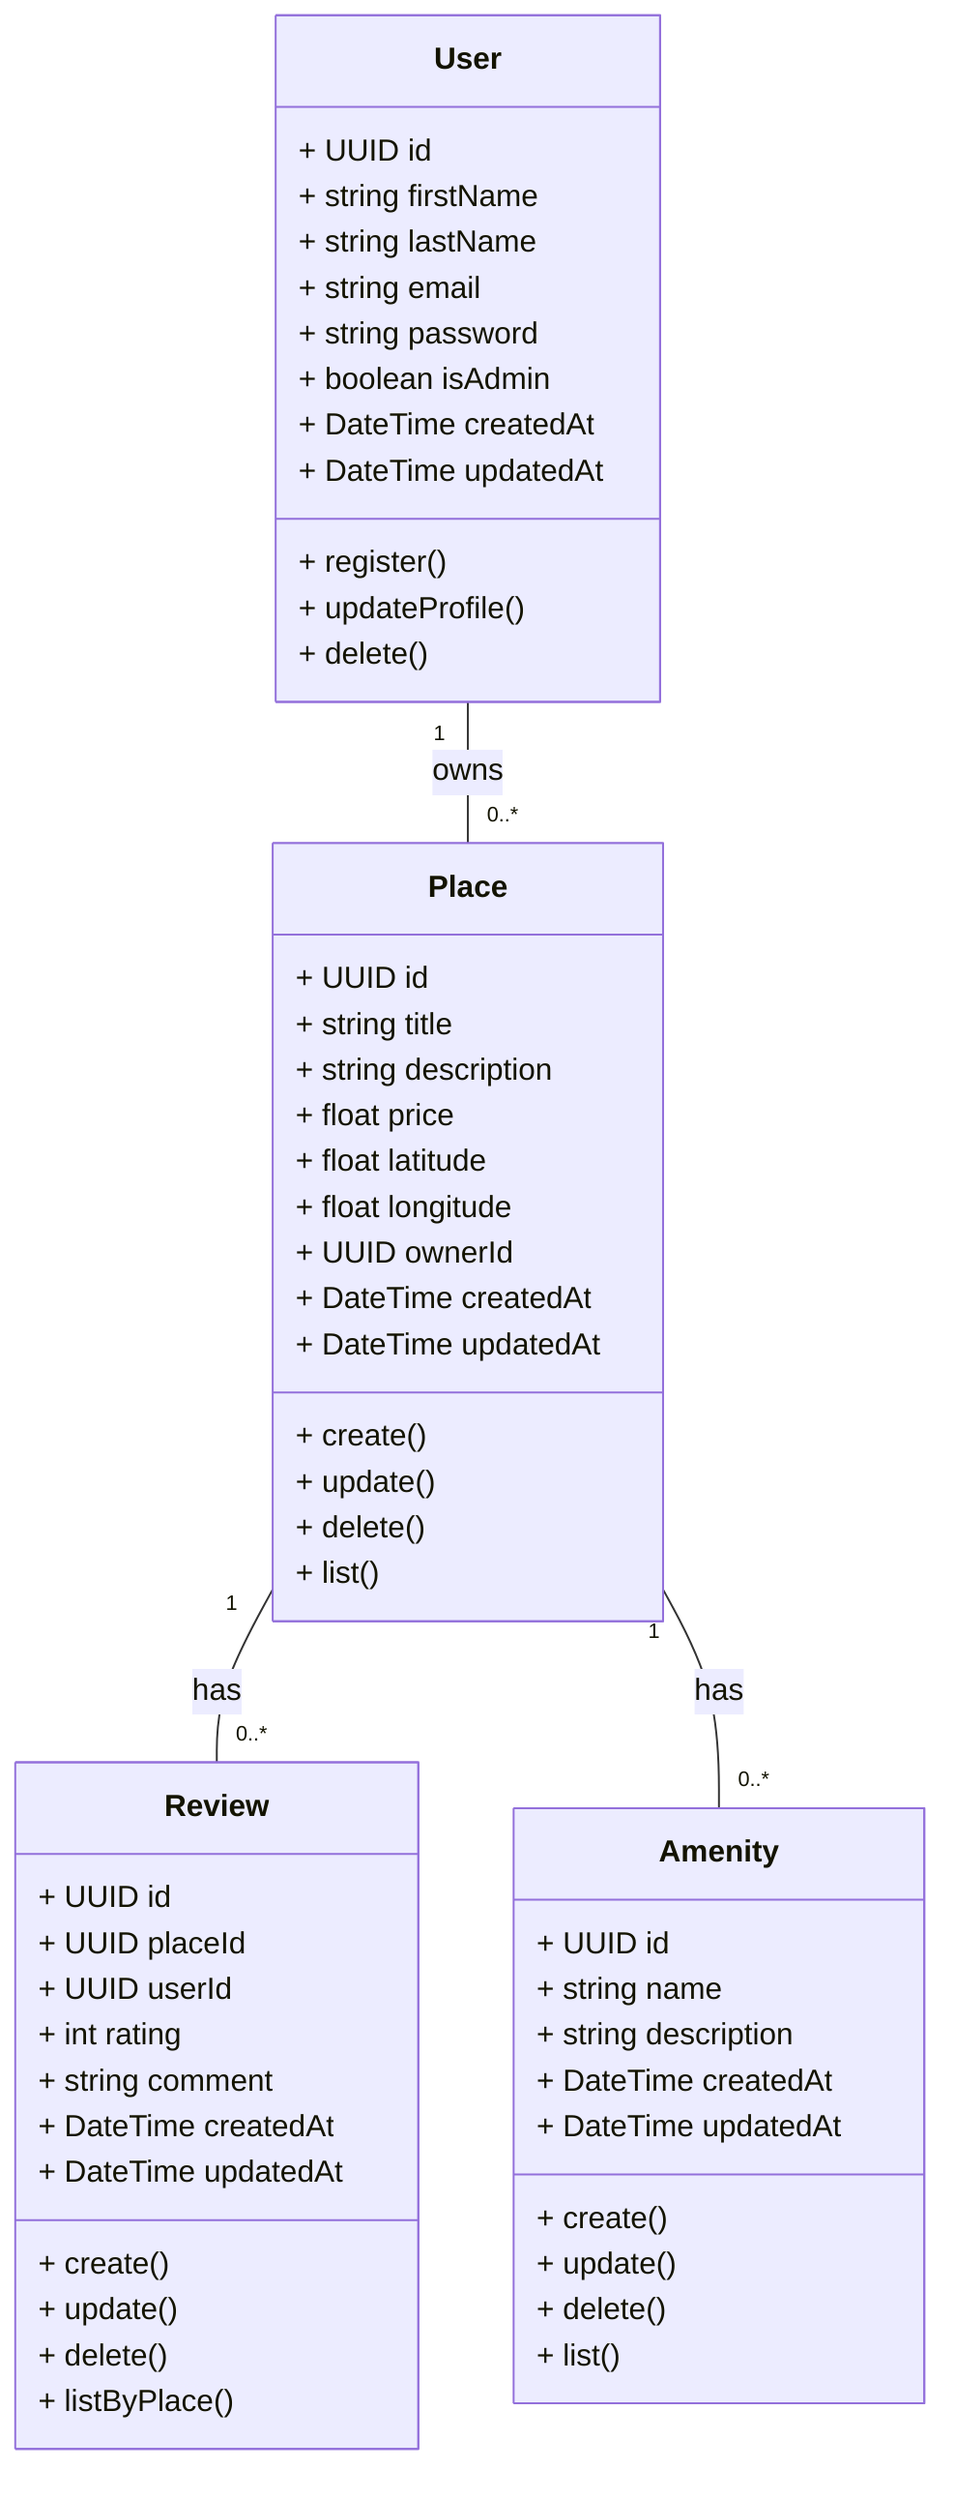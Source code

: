 classDiagram
  class User {
    + UUID id
    + string firstName
    + string lastName
    + string email
    + string password
    + boolean isAdmin
    + DateTime createdAt
    + DateTime updatedAt
    + register()
    + updateProfile()
    + delete()
  }
  class Place {
    + UUID id
    + string title
    + string description
    + float price
    + float latitude
    + float longitude
    + UUID ownerId
    + DateTime createdAt
    + DateTime updatedAt
    + create()
    + update()
    + delete()
    + list()
  }
  class Review {
    + UUID id
    + UUID placeId
    + UUID userId
    + int rating
    + string comment
    + DateTime createdAt
    + DateTime updatedAt
    + create()
    + update()
    + delete()
    + listByPlace()
  }
  class Amenity {
    + UUID id
    + string name
    + string description
    + DateTime createdAt
    + DateTime updatedAt
    + create()
    + update()
    + delete()
    + list()
  }

  User "1" -- "0..*" Place : owns
  Place "1" -- "0..*" Review : has
  Place "1" -- "0..*" Amenity : has